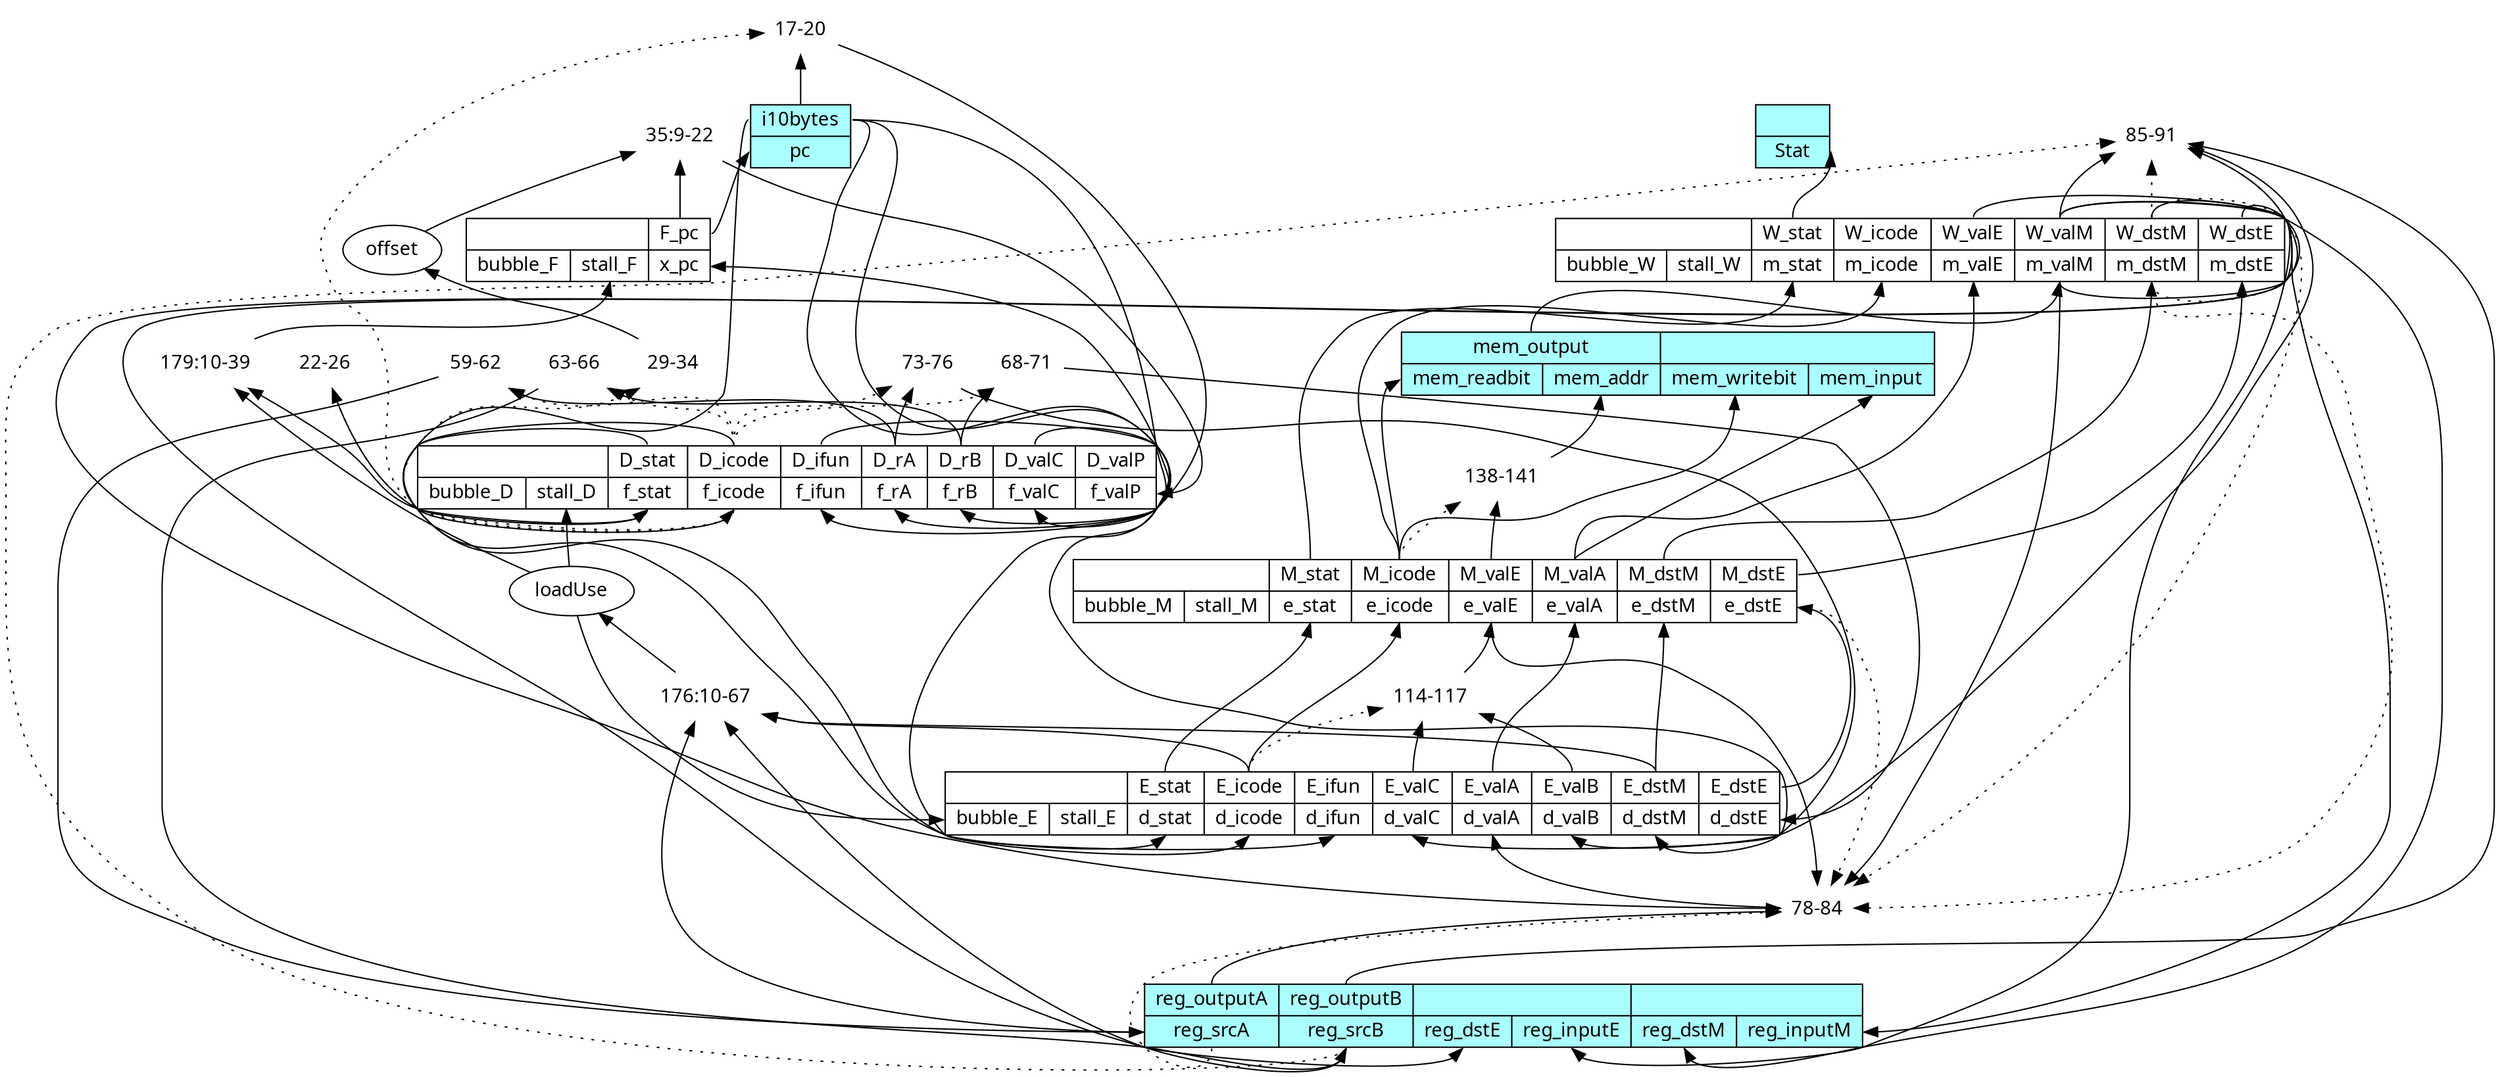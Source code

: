 digraph pipehw2 { // auto-generated HCL2 visualization via graphviz
    node [ fontname="sans-serif" ];
    rankdir=BT;
    ///////////////////////// builtin components ////////////////////////

    _regfile [shape="record" label="{<reg_outputA>reg_outputA|<reg_srcA>reg_srcA}|{<reg_outputB>reg_outputB|<reg_srcB>reg_srcB}|{|{<reg_dstE>reg_dstE|<reg_inputE>reg_inputE}}|{|{<reg_dstM>reg_dstM|<reg_inputM>reg_inputM}}" style="filled" fillcolor="#aaffff"];
    _datamem [shape="record" label="{<mem_output>mem_output|{<mem_readbit>mem_readbit|<mem_addr>mem_addr}}|{|{<mem_writebit>mem_writebit|<mem_input>mem_input}}" style="filled" fillcolor="#aaffff"];
    _instmem [shape="record" label="{<i10bytes>i10bytes|<pc>pc}" style="filled" fillcolor="#aaffff"];
    _status [shape="record" label="{|<Stat>Stat}" style="filled" fillcolor="#aaffff"];

    //////////////////////////// user code //////////////////////////////

_reg_F [shape="record" label="{|{<bubble_F>bubble_F|<stall_F>stall_F}}|{<F_pc>F_pc|<x_pc>x_pc}"];
    _reg_F:F_pc -> _instmem:pc;
    _instmem:i10bytes -> _reg_D:f_icode;
    _instmem:i10bytes -> _reg_D:f_ifun;
    _instmem:i10bytes -> _reg_D:f_rA;
    _instmem:i10bytes -> _reg_D:f_rB;
    _op_f_valC [shape="none" label="17-20"];
    _op_f_valC -> _reg_D:f_valC;
    _instmem:i10bytes -> _op_f_valC;
    _reg_D:f_icode -> _op_f_valC [style=dotted];
    _op_f_stat [shape="none" label="22-26"];
    _op_f_stat -> _reg_D:f_stat;
    _reg_D:f_icode -> _op_f_stat [style=dotted];
    _op_offset [shape="none" label="29-34"];
    _op_offset -> offset;
    _reg_D:f_icode -> _op_offset [style=dotted];
    _op_f_valP [shape="none" label="35:9-22"];
    _op_f_valP -> _reg_D:f_valP;
    _reg_F:F_pc -> _op_f_valP;
    offset -> _op_f_valP;
    _reg_D:f_valP -> _reg_F:x_pc;
_reg_D [shape="record" label="{|{<bubble_D>bubble_D|<stall_D>stall_D}}|{<D_stat>D_stat|<f_stat>f_stat}|{<D_icode>D_icode|<f_icode>f_icode}|{<D_ifun>D_ifun|<f_ifun>f_ifun}|{<D_rA>D_rA|<f_rA>f_rA}|{<D_rB>D_rB|<f_rB>f_rB}|{<D_valC>D_valC|<f_valC>f_valC}|{<D_valP>D_valP|<f_valP>f_valP}"];
    _op_reg_srcA [shape="none" label="59-62"];
    _op_reg_srcA -> _regfile:reg_srcA;
    _reg_D:D_rA -> _op_reg_srcA;
    _reg_D:D_icode -> _op_reg_srcA [style=dotted];
    _op_reg_srcB [shape="none" label="63-66"];
    _op_reg_srcB -> _regfile:reg_srcB;
    _reg_D:D_rB -> _op_reg_srcB;
    _reg_D:D_icode -> _op_reg_srcB [style=dotted];
    _op_d_dstE [shape="none" label="68-71"];
    _op_d_dstE -> _reg_E:d_dstE;
    _reg_D:D_rB -> _op_d_dstE;
    _reg_D:D_icode -> _op_d_dstE [style=dotted];
    _op_d_dstM [shape="none" label="73-76"];
    _op_d_dstM -> _reg_E:d_dstM;
    _reg_D:D_rA -> _op_d_dstM;
    _reg_D:D_icode -> _op_d_dstM [style=dotted];
    _op_d_valA [shape="none" label="78-84"];
    _op_d_valA -> _reg_E:d_valA;
    _reg_M:e_valE -> _op_d_valA;
    _reg_W:m_valM -> _op_d_valA;
    _reg_W:W_valM -> _op_d_valA;
    _regfile:reg_outputA -> _op_d_valA;
    _regfile:reg_srcA -> _op_d_valA [style=dotted];
    _reg_M:e_dstE -> _op_d_valA [style=dotted];
    _reg_W:m_dstM -> _op_d_valA [style=dotted];
    _reg_W:W_dstM -> _op_d_valA [style=dotted];
    _op_d_valB [shape="none" label="85-91"];
    _op_d_valB -> _reg_E:d_valB;
    _reg_W:m_valM -> _op_d_valB;
    _reg_W:W_valM -> _op_d_valB;
    _regfile:reg_outputB -> _op_d_valB;
    _regfile:reg_srcB -> _op_d_valB [style=dotted];
    _reg_W:m_dstM -> _op_d_valB [style=dotted];
    _reg_W:W_dstM -> _op_d_valB [style=dotted];
    _reg_D:D_stat -> _reg_E:d_stat;
    _reg_D:D_icode -> _reg_E:d_icode;
    _reg_D:D_ifun -> _reg_E:d_ifun;
    _reg_D:D_valC -> _reg_E:d_valC;
_reg_E [shape="record" label="{|{<bubble_E>bubble_E|<stall_E>stall_E}}|{<E_stat>E_stat|<d_stat>d_stat}|{<E_icode>E_icode|<d_icode>d_icode}|{<E_ifun>E_ifun|<d_ifun>d_ifun}|{<E_valC>E_valC|<d_valC>d_valC}|{<E_valA>E_valA|<d_valA>d_valA}|{<E_valB>E_valB|<d_valB>d_valB}|{<E_dstM>E_dstM|<d_dstM>d_dstM}|{<E_dstE>E_dstE|<d_dstE>d_dstE}"];
    _op_e_valE [shape="none" label="114-117"];
    _op_e_valE -> _reg_M:e_valE;
    _reg_E:E_valC -> _op_e_valE;
    _reg_E:E_valB -> _op_e_valE;
    _reg_E:E_icode -> _op_e_valE [style=dotted];
    _reg_E:E_stat -> _reg_M:e_stat;
    _reg_E:E_dstE -> _reg_M:e_dstE;
    _reg_E:E_dstM -> _reg_M:e_dstM;
    _reg_E:E_icode -> _reg_M:e_icode;
    _reg_E:E_valA -> _reg_M:e_valA;
_reg_M [shape="record" label="{|{<bubble_M>bubble_M|<stall_M>stall_M}}|{<M_stat>M_stat|<e_stat>e_stat}|{<M_icode>M_icode|<e_icode>e_icode}|{<M_valE>M_valE|<e_valE>e_valE}|{<M_valA>M_valA|<e_valA>e_valA}|{<M_dstM>M_dstM|<e_dstM>e_dstM}|{<M_dstE>M_dstE|<e_dstE>e_dstE}"];
    _op_mem_addr [shape="none" label="138-141"];
    _op_mem_addr -> _datamem:mem_addr;
    _reg_M:M_valE -> _op_mem_addr;
    _reg_M:M_icode -> _op_mem_addr [style=dotted];
    _reg_M:M_icode -> _datamem:mem_readbit;
    _reg_M:M_icode -> _datamem:mem_writebit;
    _reg_M:M_valA -> _datamem:mem_input;
    _reg_M:M_stat -> _reg_W:m_stat;
    _datamem:mem_output -> _reg_W:m_valM;
    _reg_M:M_dstE -> _reg_W:m_dstE;
    _reg_M:M_dstM -> _reg_W:m_dstM;
    _reg_M:M_icode -> _reg_W:m_icode;
    _reg_M:M_valA -> _reg_W:m_valE;
_reg_W [shape="record" label="{|{<bubble_W>bubble_W|<stall_W>stall_W}}|{<W_stat>W_stat|<m_stat>m_stat}|{<W_icode>W_icode|<m_icode>m_icode}|{<W_valE>W_valE|<m_valE>m_valE}|{<W_valM>W_valM|<m_valM>m_valM}|{<W_dstM>W_dstM|<m_dstM>m_dstM}|{<W_dstE>W_dstE|<m_dstE>m_dstE}"];
    _reg_W:W_valM -> _regfile:reg_inputM;
    _reg_W:W_dstM -> _regfile:reg_dstM;
    _reg_W:W_valE -> _regfile:reg_inputE;
    _reg_W:W_dstE -> _regfile:reg_dstE;
    _reg_W:W_stat -> _status:Stat;
    _op_loadUse [shape="none" label="176:10-67"];
    _op_loadUse -> loadUse;
    _reg_E:E_icode -> _op_loadUse;
    _reg_E:E_dstM -> _op_loadUse;
    _regfile:reg_srcA -> _op_loadUse;
    _regfile:reg_srcB -> _op_loadUse;
    _op_stall_F [shape="none" label="179:10-39"];
    _op_stall_F -> _reg_F:stall_F;
    loadUse -> _op_stall_F;
    _reg_D:f_stat -> _op_stall_F;
    loadUse -> _reg_D:stall_D;
    loadUse -> _reg_E:bubble_E;

}
